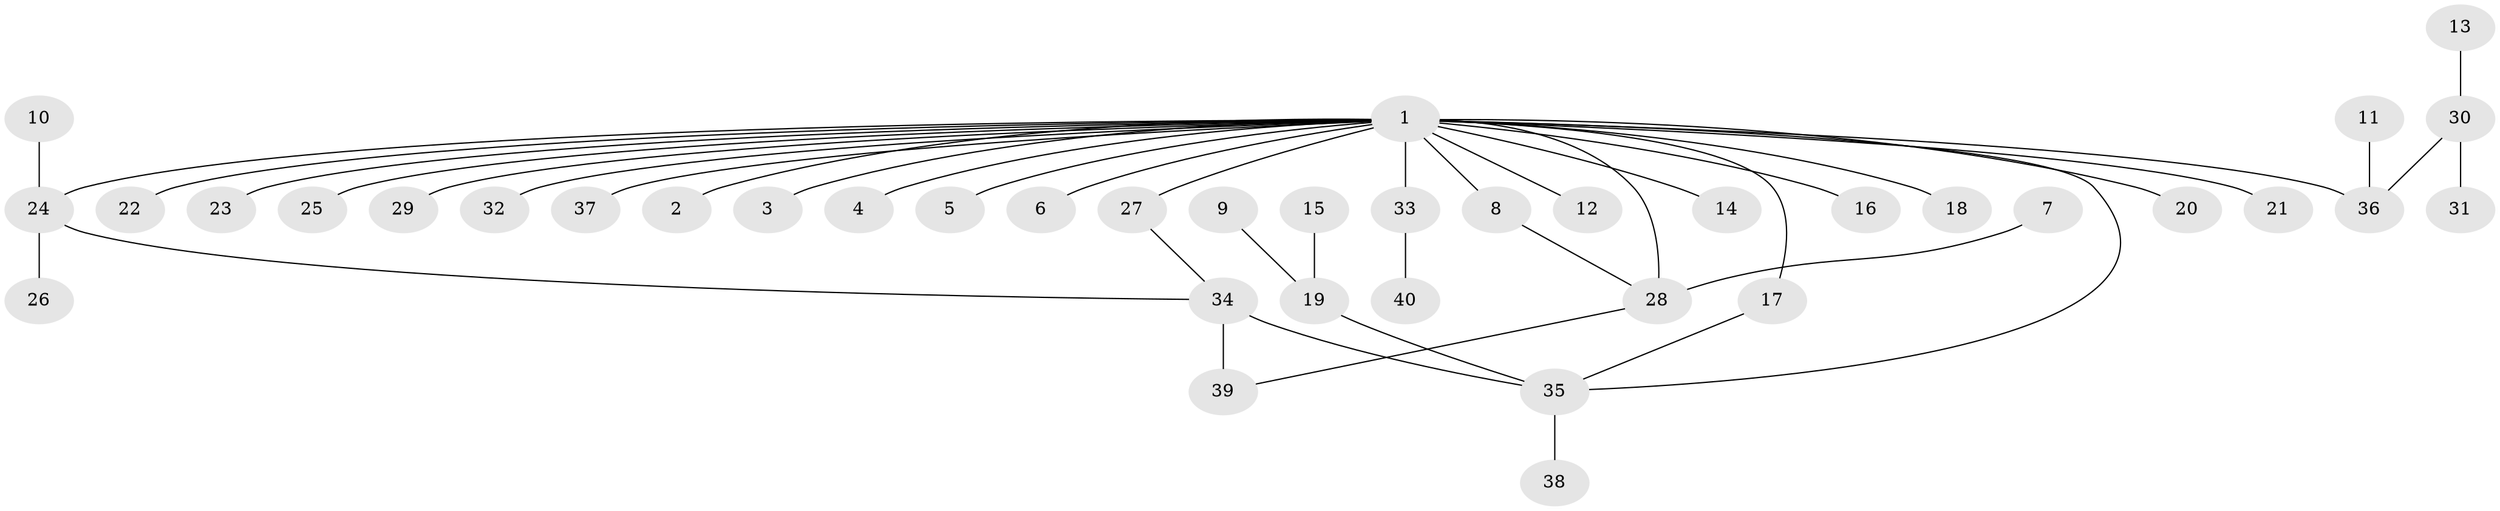 // original degree distribution, {20: 0.013333333333333334, 10: 0.013333333333333334, 1: 0.5866666666666667, 7: 0.02666666666666667, 6: 0.013333333333333334, 2: 0.2, 3: 0.08, 5: 0.02666666666666667, 4: 0.04}
// Generated by graph-tools (version 1.1) at 2025/26/03/09/25 03:26:05]
// undirected, 40 vertices, 44 edges
graph export_dot {
graph [start="1"]
  node [color=gray90,style=filled];
  1;
  2;
  3;
  4;
  5;
  6;
  7;
  8;
  9;
  10;
  11;
  12;
  13;
  14;
  15;
  16;
  17;
  18;
  19;
  20;
  21;
  22;
  23;
  24;
  25;
  26;
  27;
  28;
  29;
  30;
  31;
  32;
  33;
  34;
  35;
  36;
  37;
  38;
  39;
  40;
  1 -- 2 [weight=1.0];
  1 -- 3 [weight=1.0];
  1 -- 4 [weight=1.0];
  1 -- 5 [weight=1.0];
  1 -- 6 [weight=1.0];
  1 -- 8 [weight=1.0];
  1 -- 12 [weight=1.0];
  1 -- 14 [weight=1.0];
  1 -- 16 [weight=1.0];
  1 -- 17 [weight=1.0];
  1 -- 18 [weight=1.0];
  1 -- 20 [weight=1.0];
  1 -- 21 [weight=1.0];
  1 -- 22 [weight=1.0];
  1 -- 23 [weight=1.0];
  1 -- 24 [weight=1.0];
  1 -- 25 [weight=1.0];
  1 -- 27 [weight=1.0];
  1 -- 28 [weight=2.0];
  1 -- 29 [weight=1.0];
  1 -- 32 [weight=1.0];
  1 -- 33 [weight=1.0];
  1 -- 35 [weight=2.0];
  1 -- 36 [weight=1.0];
  1 -- 37 [weight=1.0];
  7 -- 28 [weight=1.0];
  8 -- 28 [weight=1.0];
  9 -- 19 [weight=1.0];
  10 -- 24 [weight=1.0];
  11 -- 36 [weight=1.0];
  13 -- 30 [weight=1.0];
  15 -- 19 [weight=1.0];
  17 -- 35 [weight=1.0];
  19 -- 35 [weight=1.0];
  24 -- 26 [weight=1.0];
  24 -- 34 [weight=1.0];
  27 -- 34 [weight=1.0];
  28 -- 39 [weight=1.0];
  30 -- 31 [weight=1.0];
  30 -- 36 [weight=1.0];
  33 -- 40 [weight=1.0];
  34 -- 35 [weight=2.0];
  34 -- 39 [weight=1.0];
  35 -- 38 [weight=1.0];
}
